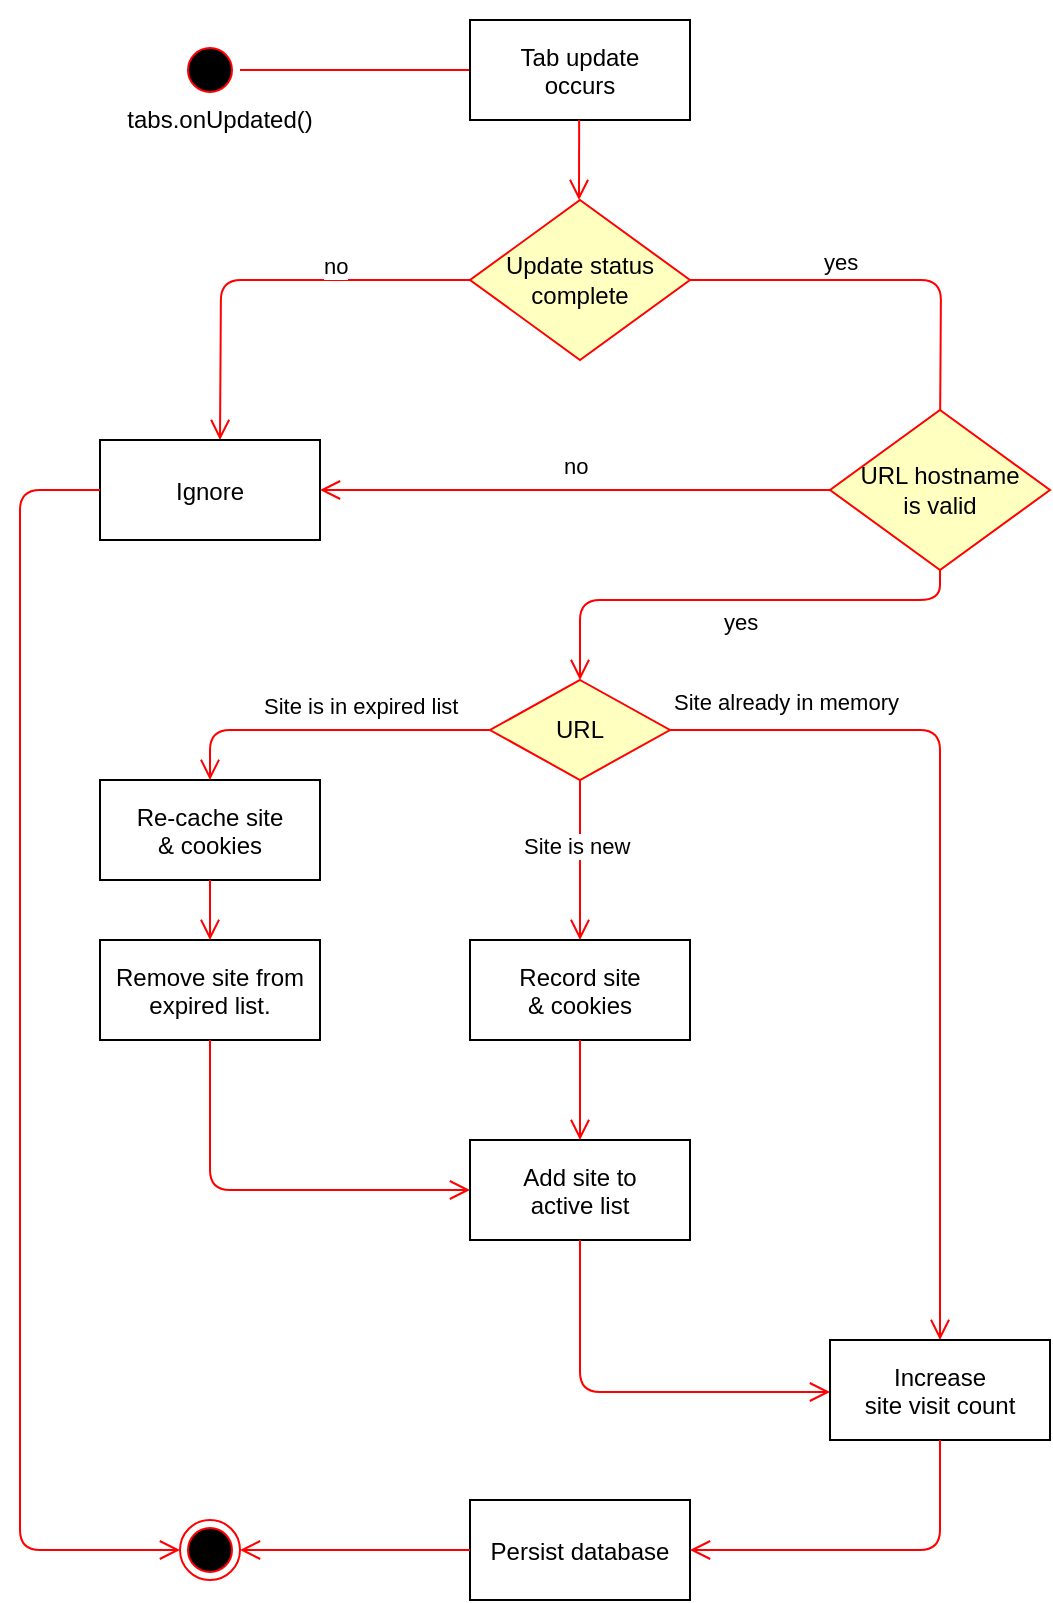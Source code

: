 <mxfile version="14.5.1" type="device" pages="2"><diagram name="tab.onUpdate" id="e7e014a7-5840-1c2e-5031-d8a46d1fe8dd"><mxGraphModel dx="1422" dy="816" grid="1" gridSize="10" guides="1" tooltips="1" connect="1" arrows="1" fold="1" page="1" pageScale="1" pageWidth="1169" pageHeight="826" background="#ffffff" math="0" shadow="0"><root><mxCell id="0"/><mxCell id="1" parent="0"/><mxCell id="e1a34wZatYosANy4XH-v-80" value="" style="ellipse;shape=startState;fillColor=#000000;strokeColor=#ff0000;" parent="1" vertex="1"><mxGeometry x="100" y="28" width="30" height="30" as="geometry"/></mxCell><mxCell id="e1a34wZatYosANy4XH-v-81" value="" style="edgeStyle=elbowEdgeStyle;elbow=horizontal;verticalAlign=bottom;endArrow=open;endSize=8;strokeColor=#FF0000;endFill=1;rounded=0" parent="1" source="e1a34wZatYosANy4XH-v-80" edge="1"><mxGeometry x="785" y="-192" as="geometry"><mxPoint x="299.828" y="18" as="targetPoint"/><Array as="points"><mxPoint x="300" y="-2"/></Array></mxGeometry></mxCell><mxCell id="e1a34wZatYosANy4XH-v-83" value="Tab update&#10;occurs" style="" parent="1" vertex="1"><mxGeometry x="245" y="18" width="110" height="50" as="geometry"/></mxCell><mxCell id="e1a34wZatYosANy4XH-v-85" value="" style="edgeStyle=elbowEdgeStyle;elbow=horizontal;verticalAlign=bottom;endArrow=open;endSize=8;strokeColor=#FF0000;endFill=1;rounded=0" parent="1" edge="1"><mxGeometry x="784.58" y="-102" as="geometry"><mxPoint x="299.747" y="108" as="targetPoint"/><mxPoint x="299.58" y="68" as="sourcePoint"/></mxGeometry></mxCell><mxCell id="e1a34wZatYosANy4XH-v-88" value="Update status complete" style="rhombus;whiteSpace=wrap;html=1;fillColor=#ffffc0;strokeColor=#ff0000;" parent="1" vertex="1"><mxGeometry x="245" y="108" width="110" height="80" as="geometry"/></mxCell><mxCell id="e1a34wZatYosANy4XH-v-89" value="yes" style="edgeStyle=orthogonalEdgeStyle;html=1;align=left;verticalAlign=bottom;endArrow=open;endSize=8;strokeColor=#ff0000;" parent="1" source="e1a34wZatYosANy4XH-v-88" edge="1"><mxGeometry x="-0.365" relative="1" as="geometry"><mxPoint x="480" y="228" as="targetPoint"/><mxPoint as="offset"/></mxGeometry></mxCell><mxCell id="e1a34wZatYosANy4XH-v-90" value="no" style="edgeStyle=orthogonalEdgeStyle;html=1;align=left;verticalAlign=top;endArrow=open;endSize=8;strokeColor=#ff0000;" parent="1" source="e1a34wZatYosANy4XH-v-88" edge="1"><mxGeometry x="-0.268" y="-20" relative="1" as="geometry"><mxPoint x="120" y="228" as="targetPoint"/><mxPoint as="offset"/></mxGeometry></mxCell><mxCell id="e1a34wZatYosANy4XH-v-92" value="tabs.onUpdated()" style="text;html=1;strokeColor=none;fillColor=none;align=center;verticalAlign=middle;whiteSpace=wrap;rounded=0;" parent="1" vertex="1"><mxGeometry x="100" y="58" width="40" height="20" as="geometry"/></mxCell><mxCell id="e1a34wZatYosANy4XH-v-93" value="Ignore" style="" parent="1" vertex="1"><mxGeometry x="60" y="228" width="110" height="50" as="geometry"/></mxCell><mxCell id="e1a34wZatYosANy4XH-v-95" value="URL hostname&lt;br&gt;is valid" style="rhombus;whiteSpace=wrap;html=1;fillColor=#ffffc0;strokeColor=#ff0000;" parent="1" vertex="1"><mxGeometry x="425" y="213" width="110" height="80" as="geometry"/></mxCell><mxCell id="e1a34wZatYosANy4XH-v-96" value="no" style="edgeStyle=orthogonalEdgeStyle;html=1;align=left;verticalAlign=top;endArrow=open;endSize=8;strokeColor=#ff0000;" parent="1" source="e1a34wZatYosANy4XH-v-95" target="e1a34wZatYosANy4XH-v-93" edge="1"><mxGeometry x="0.059" y="-25" relative="1" as="geometry"><mxPoint x="200" y="387.97" as="targetPoint"/><mxPoint x="325.047" y="308.004" as="sourcePoint"/><mxPoint as="offset"/></mxGeometry></mxCell><mxCell id="e1a34wZatYosANy4XH-v-97" value="Re-cache site&#10;&amp; cookies" style="" parent="1" vertex="1"><mxGeometry x="60" y="398" width="110" height="50" as="geometry"/></mxCell><mxCell id="e1a34wZatYosANy4XH-v-98" value="yes" style="edgeStyle=orthogonalEdgeStyle;html=1;align=left;verticalAlign=bottom;endArrow=open;endSize=8;strokeColor=#ff0000;" parent="1" source="e1a34wZatYosANy4XH-v-95" edge="1"><mxGeometry x="0.064" y="20" relative="1" as="geometry"><mxPoint x="300" y="348" as="targetPoint"/><mxPoint x="390.003" y="368.004" as="sourcePoint"/><mxPoint as="offset"/><Array as="points"><mxPoint x="480" y="308"/><mxPoint x="300" y="308"/></Array></mxGeometry></mxCell><mxCell id="e1a34wZatYosANy4XH-v-99" value="URL" style="rhombus;whiteSpace=wrap;html=1;fillColor=#ffffc0;strokeColor=#ff0000;" parent="1" vertex="1"><mxGeometry x="255" y="348" width="90" height="50" as="geometry"/></mxCell><mxCell id="e1a34wZatYosANy4XH-v-101" value="Site is in expired list" style="edgeStyle=orthogonalEdgeStyle;html=1;align=left;verticalAlign=top;endArrow=open;endSize=8;strokeColor=#ff0000;" parent="1" source="e1a34wZatYosANy4XH-v-99" target="e1a34wZatYosANy4XH-v-97" edge="1"><mxGeometry x="0.395" y="-25" relative="1" as="geometry"><mxPoint x="120" y="428" as="targetPoint"/><mxPoint x="30" y="428" as="sourcePoint"/><Array as="points"><mxPoint x="115" y="373"/></Array><mxPoint as="offset"/></mxGeometry></mxCell><mxCell id="e1a34wZatYosANy4XH-v-102" value="Site already in memory" style="edgeStyle=orthogonalEdgeStyle;html=1;align=left;verticalAlign=bottom;endArrow=open;endSize=8;strokeColor=#ff0000;" parent="1" source="e1a34wZatYosANy4XH-v-99" target="e1a34wZatYosANy4XH-v-104" edge="1"><mxGeometry x="-1" y="5" relative="1" as="geometry"><mxPoint x="635" y="433" as="targetPoint"/><mxPoint x="635" y="403" as="sourcePoint"/><Array as="points"><mxPoint x="480" y="373"/><mxPoint x="480" y="578"/></Array><mxPoint as="offset"/></mxGeometry></mxCell><mxCell id="e1a34wZatYosANy4XH-v-103" value="Record site&#10;&amp; cookies" style="" parent="1" vertex="1"><mxGeometry x="245" y="478" width="110" height="50" as="geometry"/></mxCell><mxCell id="e1a34wZatYosANy4XH-v-104" value="Increase&#10;site visit count" style="" parent="1" vertex="1"><mxGeometry x="425" y="678" width="110" height="50" as="geometry"/></mxCell><mxCell id="e1a34wZatYosANy4XH-v-112" value="Persist database" style="" parent="1" vertex="1"><mxGeometry x="245" y="758" width="110" height="50" as="geometry"/></mxCell><mxCell id="e1a34wZatYosANy4XH-v-114" value="Site is new" style="edgeStyle=orthogonalEdgeStyle;html=1;align=left;verticalAlign=top;endArrow=open;endSize=8;strokeColor=#ff0000;" parent="1" source="e1a34wZatYosANy4XH-v-99" target="e1a34wZatYosANy4XH-v-103" edge="1"><mxGeometry x="-0.5" y="-30" relative="1" as="geometry"><mxPoint x="480" y="438" as="targetPoint"/><mxPoint x="615" y="373" as="sourcePoint"/><Array as="points"><mxPoint x="300" y="418"/><mxPoint x="300" y="418"/></Array><mxPoint as="offset"/></mxGeometry></mxCell><mxCell id="e1a34wZatYosANy4XH-v-116" value="Add site to &#10;active list" style="" parent="1" vertex="1"><mxGeometry x="245" y="578" width="110" height="50" as="geometry"/></mxCell><mxCell id="e1a34wZatYosANy4XH-v-117" value="" style="edgeStyle=orthogonalEdgeStyle;html=1;align=left;verticalAlign=top;endArrow=open;endSize=8;strokeColor=#ff0000;" parent="1" source="e1a34wZatYosANy4XH-v-103" target="e1a34wZatYosANy4XH-v-116" edge="1"><mxGeometry x="-0.907" relative="1" as="geometry"><mxPoint x="479.76" y="478" as="targetPoint"/><mxPoint x="479.76" y="448" as="sourcePoint"/><Array as="points"/><mxPoint as="offset"/></mxGeometry></mxCell><mxCell id="e1a34wZatYosANy4XH-v-118" value="Remove site from&#10;expired list." style="" parent="1" vertex="1"><mxGeometry x="60" y="478" width="110" height="50" as="geometry"/></mxCell><mxCell id="e1a34wZatYosANy4XH-v-119" value="" style="edgeStyle=orthogonalEdgeStyle;html=1;align=left;verticalAlign=top;endArrow=open;endSize=8;strokeColor=#ff0000;" parent="1" source="e1a34wZatYosANy4XH-v-97" target="e1a34wZatYosANy4XH-v-118" edge="1"><mxGeometry x="-0.907" relative="1" as="geometry"><mxPoint x="120" y="478" as="targetPoint"/><mxPoint x="120" y="448" as="sourcePoint"/><Array as="points"/><mxPoint as="offset"/></mxGeometry></mxCell><mxCell id="e1a34wZatYosANy4XH-v-121" value="" style="edgeStyle=orthogonalEdgeStyle;html=1;align=left;verticalAlign=top;endArrow=open;endSize=8;strokeColor=#ff0000;" parent="1" source="e1a34wZatYosANy4XH-v-118" target="e1a34wZatYosANy4XH-v-116" edge="1"><mxGeometry x="-0.907" relative="1" as="geometry"><mxPoint x="115" y="618" as="targetPoint"/><mxPoint x="115" y="528" as="sourcePoint"/><Array as="points"><mxPoint x="115" y="603"/></Array><mxPoint as="offset"/></mxGeometry></mxCell><mxCell id="e1a34wZatYosANy4XH-v-122" value="" style="edgeStyle=orthogonalEdgeStyle;html=1;align=left;verticalAlign=top;endArrow=open;endSize=8;strokeColor=#ff0000;" parent="1" source="e1a34wZatYosANy4XH-v-116" target="e1a34wZatYosANy4XH-v-104" edge="1"><mxGeometry x="-0.907" relative="1" as="geometry"><mxPoint x="430" y="704.029" as="targetPoint"/><mxPoint x="300.029" y="629" as="sourcePoint"/><Array as="points"><mxPoint x="300" y="704"/></Array><mxPoint as="offset"/></mxGeometry></mxCell><mxCell id="e1a34wZatYosANy4XH-v-124" value="" style="edgeStyle=orthogonalEdgeStyle;html=1;align=left;verticalAlign=top;endArrow=open;endSize=8;strokeColor=#ff0000;" parent="1" source="e1a34wZatYosANy4XH-v-104" target="e1a34wZatYosANy4XH-v-112" edge="1"><mxGeometry x="-0.907" relative="1" as="geometry"><mxPoint x="479.71" y="778" as="targetPoint"/><mxPoint x="479.71" y="728" as="sourcePoint"/><Array as="points"><mxPoint x="480" y="783"/></Array><mxPoint as="offset"/></mxGeometry></mxCell><mxCell id="e1a34wZatYosANy4XH-v-125" value="" style="ellipse;html=1;shape=endState;fillColor=#000000;strokeColor=#ff0000;" parent="1" vertex="1"><mxGeometry x="100" y="768" width="30" height="30" as="geometry"/></mxCell><mxCell id="e1a34wZatYosANy4XH-v-126" value="" style="edgeStyle=orthogonalEdgeStyle;html=1;align=left;verticalAlign=top;endArrow=open;endSize=8;strokeColor=#ff0000;" parent="1" source="e1a34wZatYosANy4XH-v-112" target="e1a34wZatYosANy4XH-v-125" edge="1"><mxGeometry x="-0.907" relative="1" as="geometry"><mxPoint x="190" y="818" as="targetPoint"/><mxPoint x="190" y="768" as="sourcePoint"/><Array as="points"/><mxPoint as="offset"/></mxGeometry></mxCell><mxCell id="e1a34wZatYosANy4XH-v-127" value="" style="edgeStyle=orthogonalEdgeStyle;html=1;align=left;verticalAlign=top;endArrow=open;endSize=8;strokeColor=#ff0000;" parent="1" source="e1a34wZatYosANy4XH-v-93" target="e1a34wZatYosANy4XH-v-125" edge="1"><mxGeometry x="-0.907" relative="1" as="geometry"><mxPoint x="30" y="788" as="targetPoint"/><mxPoint x="20.0" y="408.0" as="sourcePoint"/><Array as="points"><mxPoint x="20" y="253"/><mxPoint x="20" y="783"/></Array><mxPoint as="offset"/></mxGeometry></mxCell></root></mxGraphModel></diagram><diagram id="AlJzyW1CclXFINKzK810" name="webRequest.onComplete()"><mxGraphModel dx="1422" dy="816" grid="1" gridSize="10" guides="1" tooltips="1" connect="1" arrows="1" fold="1" page="1" pageScale="1" pageWidth="827" pageHeight="1169" math="0" shadow="0"><root><mxCell id="95r3kQVkT3MdzM51aO_p-0"/><mxCell id="95r3kQVkT3MdzM51aO_p-1" parent="95r3kQVkT3MdzM51aO_p-0"/><mxCell id="oEVJsrX5WwTufZf4ElNO-0" value="" style="ellipse;shape=startState;fillColor=#000000;strokeColor=#ff0000;" parent="95r3kQVkT3MdzM51aO_p-1" vertex="1"><mxGeometry x="110" y="40" width="30" height="30" as="geometry"/></mxCell><mxCell id="oEVJsrX5WwTufZf4ElNO-1" value="" style="edgeStyle=elbowEdgeStyle;elbow=horizontal;verticalAlign=bottom;endArrow=open;endSize=8;strokeColor=#FF0000;endFill=1;rounded=0" parent="95r3kQVkT3MdzM51aO_p-1" source="oEVJsrX5WwTufZf4ElNO-0" edge="1"><mxGeometry x="795" y="-180" as="geometry"><mxPoint x="309.828" y="30" as="targetPoint"/><Array as="points"><mxPoint x="310" y="10"/></Array></mxGeometry></mxCell><mxCell id="oEVJsrX5WwTufZf4ElNO-2" value="Web request&#10;occurs" style="" parent="95r3kQVkT3MdzM51aO_p-1" vertex="1"><mxGeometry x="255" y="30" width="110" height="50" as="geometry"/></mxCell><mxCell id="oEVJsrX5WwTufZf4ElNO-3" value="" style="edgeStyle=elbowEdgeStyle;elbow=horizontal;verticalAlign=bottom;endArrow=open;endSize=8;strokeColor=#FF0000;endFill=1;rounded=0" parent="95r3kQVkT3MdzM51aO_p-1" edge="1"><mxGeometry x="794.58" y="-90" as="geometry"><mxPoint x="309.747" y="120" as="targetPoint"/><mxPoint x="309.58" y="80" as="sourcePoint"/></mxGeometry></mxCell><mxCell id="oEVJsrX5WwTufZf4ElNO-4" value="Request&lt;br&gt;loaded from&lt;br&gt;cache" style="rhombus;whiteSpace=wrap;html=1;fillColor=#ffffc0;strokeColor=#ff0000;" parent="95r3kQVkT3MdzM51aO_p-1" vertex="1"><mxGeometry x="255" y="120" width="110" height="80" as="geometry"/></mxCell><mxCell id="oEVJsrX5WwTufZf4ElNO-5" value="no" style="edgeStyle=orthogonalEdgeStyle;html=1;align=left;verticalAlign=bottom;endArrow=open;endSize=8;strokeColor=#ff0000;" parent="95r3kQVkT3MdzM51aO_p-1" source="oEVJsrX5WwTufZf4ElNO-4" edge="1"><mxGeometry x="-0.365" relative="1" as="geometry"><mxPoint x="490" y="240" as="targetPoint"/><mxPoint as="offset"/></mxGeometry></mxCell><mxCell id="oEVJsrX5WwTufZf4ElNO-6" value="yes" style="edgeStyle=orthogonalEdgeStyle;html=1;align=left;verticalAlign=top;endArrow=open;endSize=8;strokeColor=#ff0000;" parent="95r3kQVkT3MdzM51aO_p-1" source="oEVJsrX5WwTufZf4ElNO-4" edge="1"><mxGeometry x="-0.268" y="-20" relative="1" as="geometry"><mxPoint x="130" y="240" as="targetPoint"/><mxPoint as="offset"/><Array as="points"><mxPoint x="130" y="160"/></Array></mxGeometry></mxCell><mxCell id="oEVJsrX5WwTufZf4ElNO-7" value="webRequest.onComplete()" style="text;html=1;strokeColor=none;fillColor=none;align=center;verticalAlign=middle;whiteSpace=wrap;rounded=0;" parent="95r3kQVkT3MdzM51aO_p-1" vertex="1"><mxGeometry x="110" y="70" width="40" height="20" as="geometry"/></mxCell><mxCell id="oEVJsrX5WwTufZf4ElNO-8" value="Ignore" style="" parent="95r3kQVkT3MdzM51aO_p-1" vertex="1"><mxGeometry x="70" y="220" width="110" height="50" as="geometry"/></mxCell><mxCell id="oEVJsrX5WwTufZf4ElNO-9" value="Database&lt;br&gt;connection&lt;br&gt;exists" style="rhombus;whiteSpace=wrap;html=1;fillColor=#ffffc0;strokeColor=#ff0000;" parent="95r3kQVkT3MdzM51aO_p-1" vertex="1"><mxGeometry x="435" y="205" width="110" height="80" as="geometry"/></mxCell><mxCell id="oEVJsrX5WwTufZf4ElNO-10" value="no" style="edgeStyle=orthogonalEdgeStyle;html=1;align=left;verticalAlign=top;endArrow=open;endSize=8;strokeColor=#ff0000;" parent="95r3kQVkT3MdzM51aO_p-1" source="oEVJsrX5WwTufZf4ElNO-9" target="oEVJsrX5WwTufZf4ElNO-8" edge="1"><mxGeometry x="0.059" y="-25" relative="1" as="geometry"><mxPoint x="210" y="379.97" as="targetPoint"/><mxPoint x="335.047" y="300.004" as="sourcePoint"/><mxPoint as="offset"/></mxGeometry></mxCell><mxCell id="oEVJsrX5WwTufZf4ElNO-11" value="Set siteHostname&#10;to requestDetails.&#10;documentUrl" style="" parent="95r3kQVkT3MdzM51aO_p-1" vertex="1"><mxGeometry x="70" y="450" width="110" height="50" as="geometry"/></mxCell><mxCell id="oEVJsrX5WwTufZf4ElNO-12" value="yes" style="edgeStyle=orthogonalEdgeStyle;html=1;align=left;verticalAlign=bottom;endArrow=open;endSize=8;strokeColor=#ff0000;" parent="95r3kQVkT3MdzM51aO_p-1" source="oEVJsrX5WwTufZf4ElNO-9" edge="1"><mxGeometry x="0.064" y="20" relative="1" as="geometry"><mxPoint x="310" y="340" as="targetPoint"/><mxPoint x="400.003" y="360.004" as="sourcePoint"/><mxPoint as="offset"/><Array as="points"><mxPoint x="490" y="300"/><mxPoint x="310" y="300"/></Array></mxGeometry></mxCell><mxCell id="oEVJsrX5WwTufZf4ElNO-13" value="documentUrl" style="rhombus;whiteSpace=wrap;html=1;fillColor=#ffffc0;strokeColor=#ff0000;" parent="95r3kQVkT3MdzM51aO_p-1" vertex="1"><mxGeometry x="265" y="340" width="90" height="50" as="geometry"/></mxCell><mxCell id="oEVJsrX5WwTufZf4ElNO-14" value="requestDetails.documentUrl not null" style="edgeStyle=orthogonalEdgeStyle;html=1;align=left;verticalAlign=top;endArrow=open;endSize=8;strokeColor=#ff0000;" parent="95r3kQVkT3MdzM51aO_p-1" source="oEVJsrX5WwTufZf4ElNO-13" target="oEVJsrX5WwTufZf4ElNO-11" edge="1"><mxGeometry x="0.227" y="-65" relative="1" as="geometry"><mxPoint x="130" y="420" as="targetPoint"/><mxPoint x="40" y="420" as="sourcePoint"/><Array as="points"><mxPoint x="130" y="365"/></Array><mxPoint x="5" y="-25" as="offset"/></mxGeometry></mxCell><mxCell id="oEVJsrX5WwTufZf4ElNO-15" value="Set siteHostname&#10;to requestDetails.&#10;url" style="" parent="95r3kQVkT3MdzM51aO_p-1" vertex="1"><mxGeometry x="435" y="450" width="110" height="50" as="geometry"/></mxCell><mxCell id="oEVJsrX5WwTufZf4ElNO-16" value="Persist database" style="" parent="95r3kQVkT3MdzM51aO_p-1" vertex="1"><mxGeometry x="255" y="770" width="110" height="50" as="geometry"/></mxCell><mxCell id="oEVJsrX5WwTufZf4ElNO-17" value="Classify request&#10;by hostname" style="" parent="95r3kQVkT3MdzM51aO_p-1" vertex="1"><mxGeometry x="255" y="590" width="110" height="50" as="geometry"/></mxCell><mxCell id="oEVJsrX5WwTufZf4ElNO-18" value="" style="edgeStyle=orthogonalEdgeStyle;html=1;align=left;verticalAlign=top;endArrow=open;endSize=8;strokeColor=#ff0000;fontStyle=1" parent="95r3kQVkT3MdzM51aO_p-1" source="oEVJsrX5WwTufZf4ElNO-11" target="oEVJsrX5WwTufZf4ElNO-17" edge="1"><mxGeometry x="-0.907" relative="1" as="geometry"><mxPoint x="130" y="470" as="targetPoint"/><mxPoint x="130" y="440" as="sourcePoint"/><Array as="points"><mxPoint x="130" y="540"/><mxPoint x="310" y="540"/></Array><mxPoint as="offset"/></mxGeometry></mxCell><mxCell id="oEVJsrX5WwTufZf4ElNO-19" value="" style="ellipse;html=1;shape=endState;fillColor=#000000;strokeColor=#ff0000;" parent="95r3kQVkT3MdzM51aO_p-1" vertex="1"><mxGeometry x="110" y="780" width="30" height="30" as="geometry"/></mxCell><mxCell id="oEVJsrX5WwTufZf4ElNO-20" value="" style="edgeStyle=orthogonalEdgeStyle;html=1;align=left;verticalAlign=top;endArrow=open;endSize=8;strokeColor=#ff0000;" parent="95r3kQVkT3MdzM51aO_p-1" source="oEVJsrX5WwTufZf4ElNO-16" target="oEVJsrX5WwTufZf4ElNO-19" edge="1"><mxGeometry x="-0.907" relative="1" as="geometry"><mxPoint x="200" y="830" as="targetPoint"/><mxPoint x="200" y="780" as="sourcePoint"/><Array as="points"/><mxPoint as="offset"/></mxGeometry></mxCell><mxCell id="oEVJsrX5WwTufZf4ElNO-21" value="" style="edgeStyle=orthogonalEdgeStyle;html=1;align=left;verticalAlign=top;endArrow=open;endSize=8;strokeColor=#ff0000;" parent="95r3kQVkT3MdzM51aO_p-1" source="oEVJsrX5WwTufZf4ElNO-8" target="oEVJsrX5WwTufZf4ElNO-19" edge="1"><mxGeometry x="-0.907" relative="1" as="geometry"><mxPoint x="40" y="780" as="targetPoint"/><mxPoint x="30.0" y="400.0" as="sourcePoint"/><Array as="points"><mxPoint x="30" y="245"/><mxPoint x="30" y="795"/></Array><mxPoint as="offset"/></mxGeometry></mxCell><mxCell id="oEVJsrX5WwTufZf4ElNO-22" value="else" style="edgeStyle=orthogonalEdgeStyle;html=1;align=left;verticalAlign=top;endArrow=open;endSize=8;strokeColor=#ff0000;" parent="95r3kQVkT3MdzM51aO_p-1" source="oEVJsrX5WwTufZf4ElNO-13" target="oEVJsrX5WwTufZf4ElNO-15" edge="1"><mxGeometry x="-0.045" y="25" relative="1" as="geometry"><mxPoint x="455" y="390" as="targetPoint"/><mxPoint x="545" y="365" as="sourcePoint"/><Array as="points"><mxPoint x="490" y="365"/></Array><mxPoint as="offset"/></mxGeometry></mxCell><mxCell id="oEVJsrX5WwTufZf4ElNO-23" value="" style="edgeStyle=orthogonalEdgeStyle;html=1;align=left;verticalAlign=top;endArrow=open;endSize=8;strokeColor=#ff0000;" parent="95r3kQVkT3MdzM51aO_p-1" source="oEVJsrX5WwTufZf4ElNO-15" target="oEVJsrX5WwTufZf4ElNO-17" edge="1"><mxGeometry x="-0.907" relative="1" as="geometry"><mxPoint x="320" y="510" as="targetPoint"/><mxPoint x="185" y="450" as="sourcePoint"/><Array as="points"><mxPoint x="490" y="540"/><mxPoint x="310" y="540"/></Array><mxPoint as="offset"/></mxGeometry></mxCell><mxCell id="oEVJsrX5WwTufZf4ElNO-24" value="request is inside an iFrame" style="edgeStyle=orthogonalEdgeStyle;html=1;align=left;verticalAlign=top;endArrow=open;endSize=8;strokeColor=#ff0000;" parent="95r3kQVkT3MdzM51aO_p-1" target="oEVJsrX5WwTufZf4ElNO-25" edge="1"><mxGeometry x="-0.601" y="-70" relative="1" as="geometry"><mxPoint x="310" y="440" as="targetPoint"/><mxPoint x="309.71" y="390" as="sourcePoint"/><Array as="points"/><mxPoint as="offset"/></mxGeometry></mxCell><mxCell id="oEVJsrX5WwTufZf4ElNO-25" value="Set siteHostname&#10;to frameId.url" style="" parent="95r3kQVkT3MdzM51aO_p-1" vertex="1"><mxGeometry x="255" y="450" width="110" height="50" as="geometry"/></mxCell><mxCell id="oEVJsrX5WwTufZf4ElNO-26" value="" style="edgeStyle=orthogonalEdgeStyle;html=1;align=left;verticalAlign=top;endArrow=open;endSize=8;strokeColor=#ff0000;" parent="95r3kQVkT3MdzM51aO_p-1" source="oEVJsrX5WwTufZf4ElNO-25" target="oEVJsrX5WwTufZf4ElNO-17" edge="1"><mxGeometry x="-0.601" y="-70" relative="1" as="geometry"><mxPoint x="320" y="460" as="targetPoint"/><mxPoint x="319.71" y="400" as="sourcePoint"/><Array as="points"/><mxPoint as="offset"/></mxGeometry></mxCell><mxCell id="oEVJsrX5WwTufZf4ElNO-27" value="Record request to&#10;database" style="" parent="95r3kQVkT3MdzM51aO_p-1" vertex="1"><mxGeometry x="255" y="680" width="110" height="50" as="geometry"/></mxCell><mxCell id="oEVJsrX5WwTufZf4ElNO-28" value="" style="edgeStyle=elbowEdgeStyle;elbow=horizontal;verticalAlign=bottom;endArrow=open;endSize=8;strokeColor=#FF0000;endFill=1;rounded=0" parent="95r3kQVkT3MdzM51aO_p-1" source="oEVJsrX5WwTufZf4ElNO-17" target="oEVJsrX5WwTufZf4ElNO-27" edge="1"><mxGeometry x="794.83" y="485" as="geometry"><mxPoint x="309.997" y="695" as="targetPoint"/><mxPoint x="309.83" y="655" as="sourcePoint"/><Array as="points"><mxPoint x="310" y="660"/><mxPoint x="360" y="670"/></Array></mxGeometry></mxCell><mxCell id="oEVJsrX5WwTufZf4ElNO-29" value="" style="edgeStyle=elbowEdgeStyle;elbow=horizontal;verticalAlign=bottom;endArrow=open;endSize=8;strokeColor=#FF0000;endFill=1;rounded=0" parent="95r3kQVkT3MdzM51aO_p-1" source="oEVJsrX5WwTufZf4ElNO-27" target="oEVJsrX5WwTufZf4ElNO-16" edge="1"><mxGeometry x="794.83" y="580" as="geometry"><mxPoint x="309.997" y="790" as="targetPoint"/><mxPoint x="309.83" y="750" as="sourcePoint"/></mxGeometry></mxCell></root></mxGraphModel></diagram></mxfile>